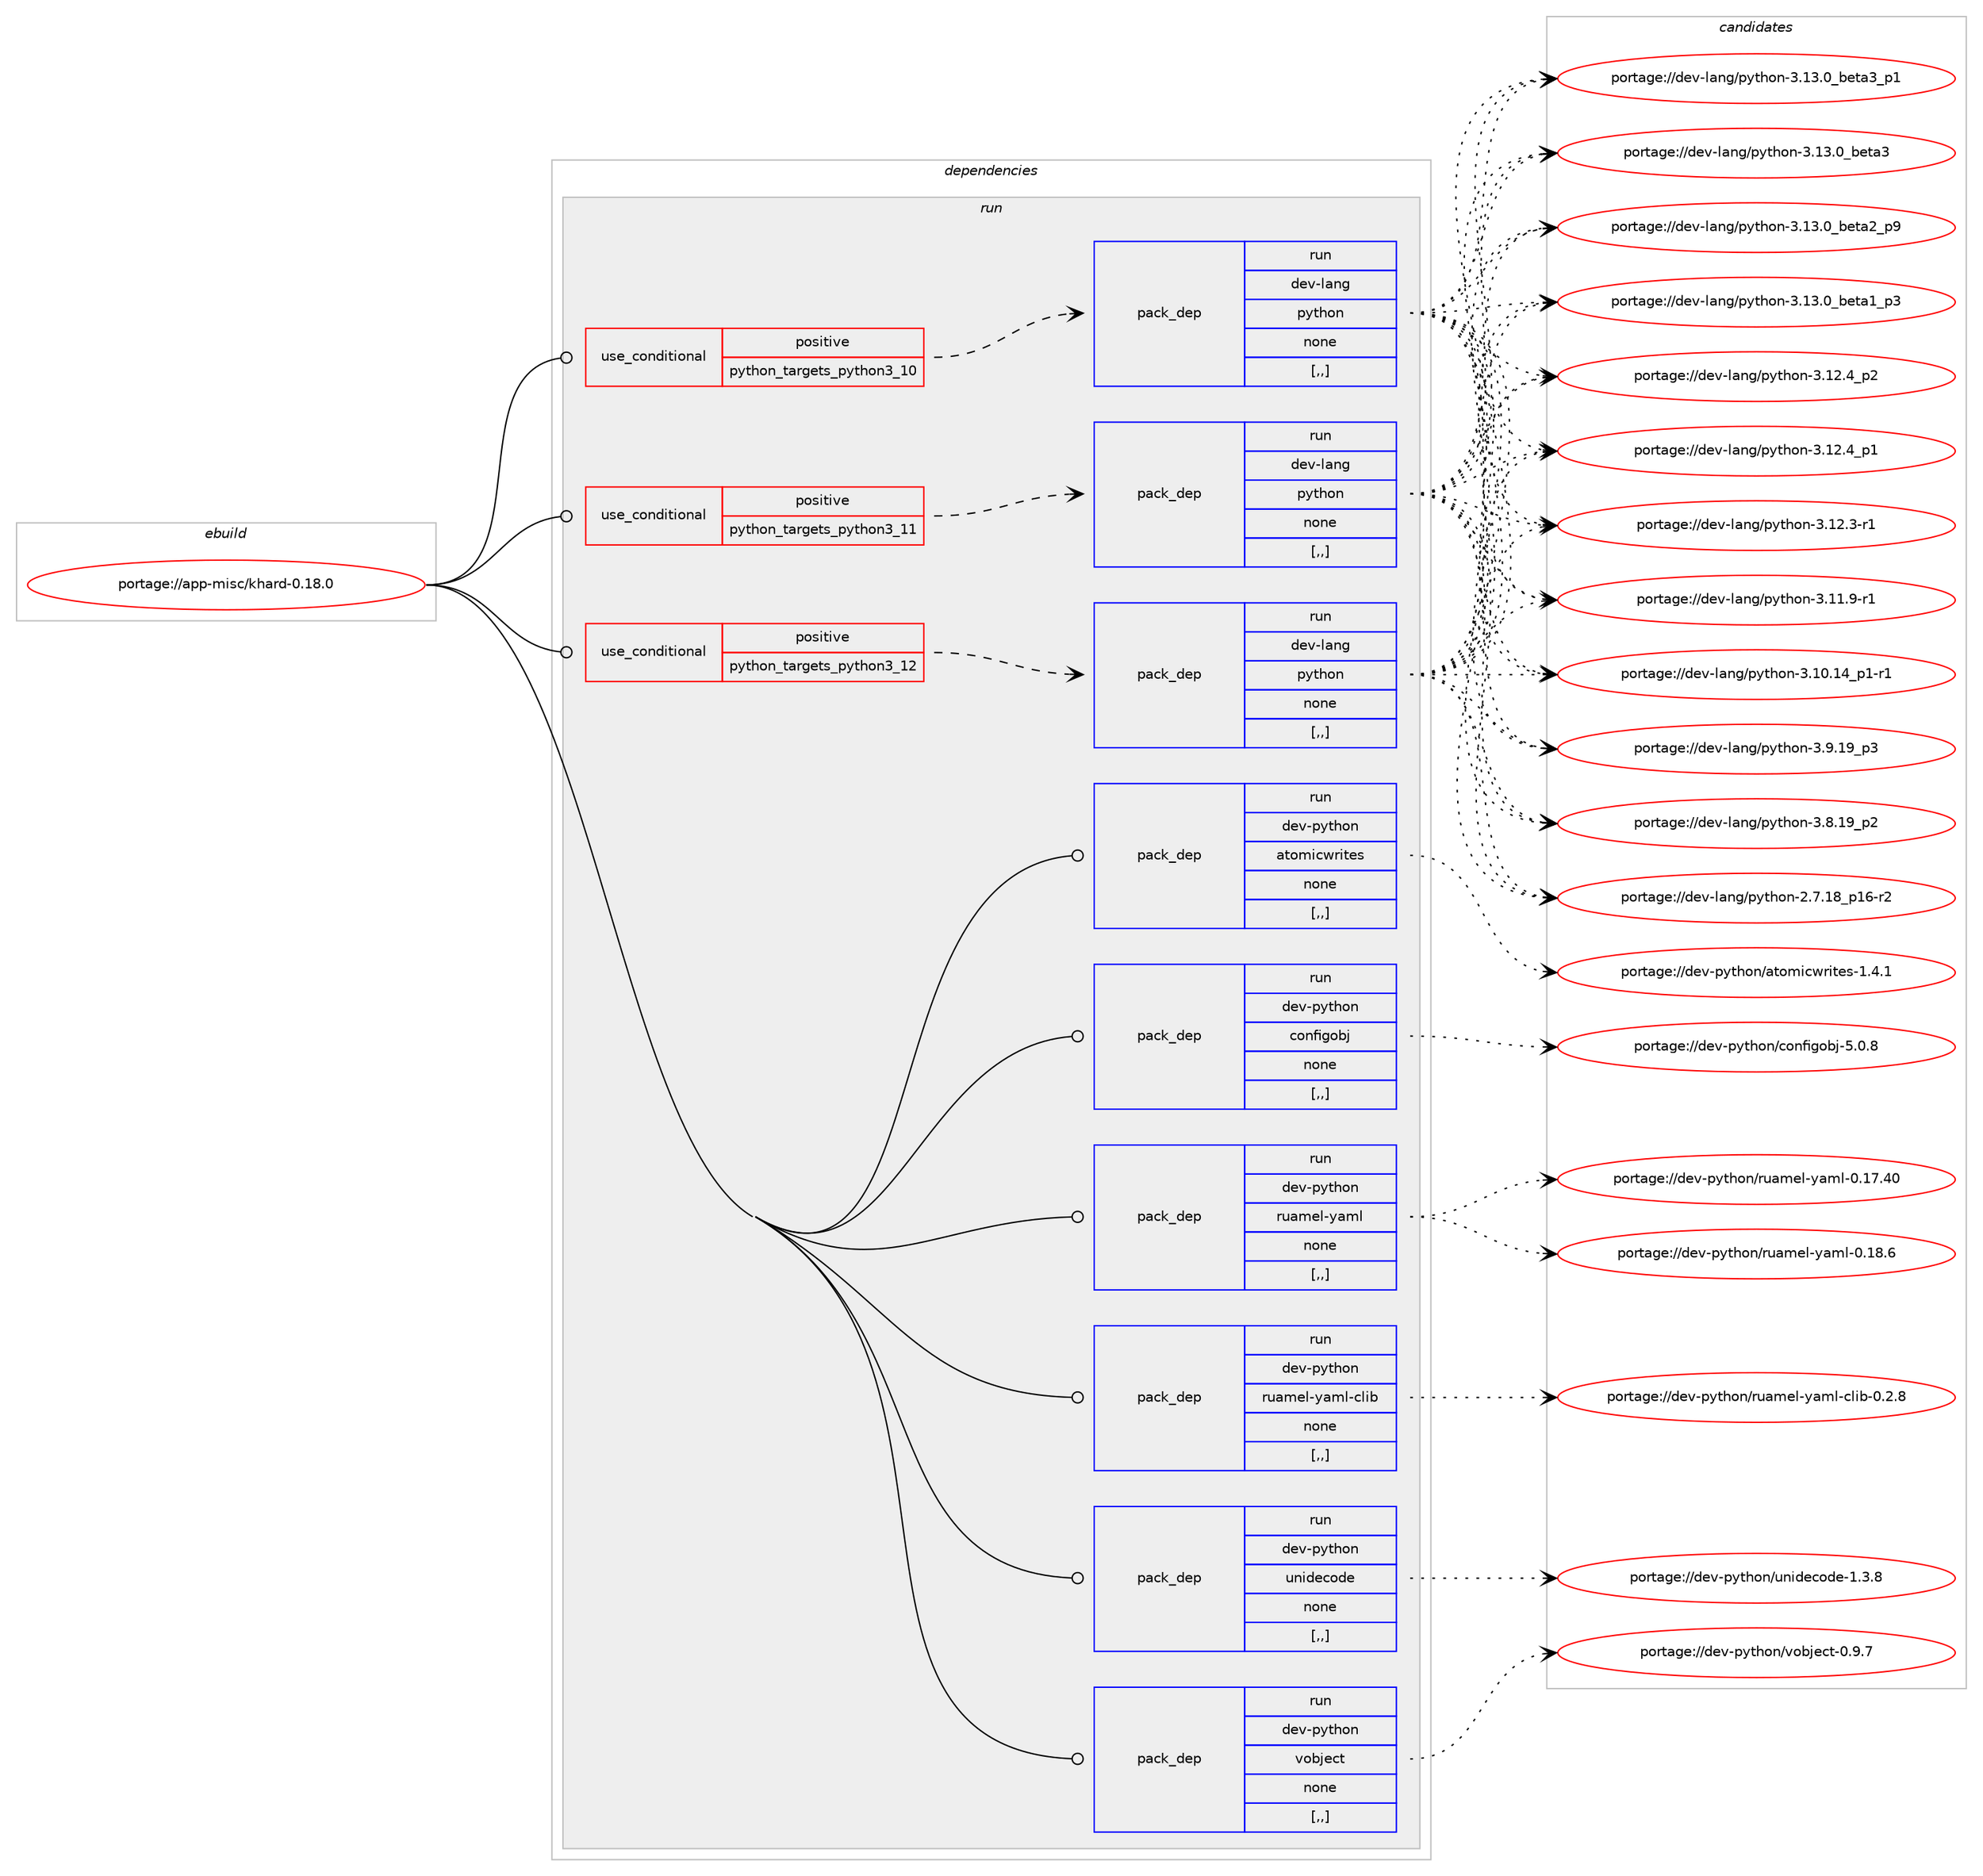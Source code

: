digraph prolog {

# *************
# Graph options
# *************

newrank=true;
concentrate=true;
compound=true;
graph [rankdir=LR,fontname=Helvetica,fontsize=10,ranksep=1.5];#, ranksep=2.5, nodesep=0.2];
edge  [arrowhead=vee];
node  [fontname=Helvetica,fontsize=10];

# **********
# The ebuild
# **********

subgraph cluster_leftcol {
color=gray;
rank=same;
label=<<i>ebuild</i>>;
id [label="portage://app-misc/khard-0.18.0", color=red, width=4, href="../app-misc/khard-0.18.0.svg"];
}

# ****************
# The dependencies
# ****************

subgraph cluster_midcol {
color=gray;
label=<<i>dependencies</i>>;
subgraph cluster_compile {
fillcolor="#eeeeee";
style=filled;
label=<<i>compile</i>>;
}
subgraph cluster_compileandrun {
fillcolor="#eeeeee";
style=filled;
label=<<i>compile and run</i>>;
}
subgraph cluster_run {
fillcolor="#eeeeee";
style=filled;
label=<<i>run</i>>;
subgraph cond12023 {
dependency41541 [label=<<TABLE BORDER="0" CELLBORDER="1" CELLSPACING="0" CELLPADDING="4"><TR><TD ROWSPAN="3" CELLPADDING="10">use_conditional</TD></TR><TR><TD>positive</TD></TR><TR><TD>python_targets_python3_10</TD></TR></TABLE>>, shape=none, color=red];
subgraph pack29134 {
dependency41542 [label=<<TABLE BORDER="0" CELLBORDER="1" CELLSPACING="0" CELLPADDING="4" WIDTH="220"><TR><TD ROWSPAN="6" CELLPADDING="30">pack_dep</TD></TR><TR><TD WIDTH="110">run</TD></TR><TR><TD>dev-lang</TD></TR><TR><TD>python</TD></TR><TR><TD>none</TD></TR><TR><TD>[,,]</TD></TR></TABLE>>, shape=none, color=blue];
}
dependency41541:e -> dependency41542:w [weight=20,style="dashed",arrowhead="vee"];
}
id:e -> dependency41541:w [weight=20,style="solid",arrowhead="odot"];
subgraph cond12024 {
dependency41543 [label=<<TABLE BORDER="0" CELLBORDER="1" CELLSPACING="0" CELLPADDING="4"><TR><TD ROWSPAN="3" CELLPADDING="10">use_conditional</TD></TR><TR><TD>positive</TD></TR><TR><TD>python_targets_python3_11</TD></TR></TABLE>>, shape=none, color=red];
subgraph pack29135 {
dependency41544 [label=<<TABLE BORDER="0" CELLBORDER="1" CELLSPACING="0" CELLPADDING="4" WIDTH="220"><TR><TD ROWSPAN="6" CELLPADDING="30">pack_dep</TD></TR><TR><TD WIDTH="110">run</TD></TR><TR><TD>dev-lang</TD></TR><TR><TD>python</TD></TR><TR><TD>none</TD></TR><TR><TD>[,,]</TD></TR></TABLE>>, shape=none, color=blue];
}
dependency41543:e -> dependency41544:w [weight=20,style="dashed",arrowhead="vee"];
}
id:e -> dependency41543:w [weight=20,style="solid",arrowhead="odot"];
subgraph cond12025 {
dependency41545 [label=<<TABLE BORDER="0" CELLBORDER="1" CELLSPACING="0" CELLPADDING="4"><TR><TD ROWSPAN="3" CELLPADDING="10">use_conditional</TD></TR><TR><TD>positive</TD></TR><TR><TD>python_targets_python3_12</TD></TR></TABLE>>, shape=none, color=red];
subgraph pack29136 {
dependency41546 [label=<<TABLE BORDER="0" CELLBORDER="1" CELLSPACING="0" CELLPADDING="4" WIDTH="220"><TR><TD ROWSPAN="6" CELLPADDING="30">pack_dep</TD></TR><TR><TD WIDTH="110">run</TD></TR><TR><TD>dev-lang</TD></TR><TR><TD>python</TD></TR><TR><TD>none</TD></TR><TR><TD>[,,]</TD></TR></TABLE>>, shape=none, color=blue];
}
dependency41545:e -> dependency41546:w [weight=20,style="dashed",arrowhead="vee"];
}
id:e -> dependency41545:w [weight=20,style="solid",arrowhead="odot"];
subgraph pack29137 {
dependency41547 [label=<<TABLE BORDER="0" CELLBORDER="1" CELLSPACING="0" CELLPADDING="4" WIDTH="220"><TR><TD ROWSPAN="6" CELLPADDING="30">pack_dep</TD></TR><TR><TD WIDTH="110">run</TD></TR><TR><TD>dev-python</TD></TR><TR><TD>atomicwrites</TD></TR><TR><TD>none</TD></TR><TR><TD>[,,]</TD></TR></TABLE>>, shape=none, color=blue];
}
id:e -> dependency41547:w [weight=20,style="solid",arrowhead="odot"];
subgraph pack29138 {
dependency41548 [label=<<TABLE BORDER="0" CELLBORDER="1" CELLSPACING="0" CELLPADDING="4" WIDTH="220"><TR><TD ROWSPAN="6" CELLPADDING="30">pack_dep</TD></TR><TR><TD WIDTH="110">run</TD></TR><TR><TD>dev-python</TD></TR><TR><TD>configobj</TD></TR><TR><TD>none</TD></TR><TR><TD>[,,]</TD></TR></TABLE>>, shape=none, color=blue];
}
id:e -> dependency41548:w [weight=20,style="solid",arrowhead="odot"];
subgraph pack29139 {
dependency41549 [label=<<TABLE BORDER="0" CELLBORDER="1" CELLSPACING="0" CELLPADDING="4" WIDTH="220"><TR><TD ROWSPAN="6" CELLPADDING="30">pack_dep</TD></TR><TR><TD WIDTH="110">run</TD></TR><TR><TD>dev-python</TD></TR><TR><TD>ruamel-yaml</TD></TR><TR><TD>none</TD></TR><TR><TD>[,,]</TD></TR></TABLE>>, shape=none, color=blue];
}
id:e -> dependency41549:w [weight=20,style="solid",arrowhead="odot"];
subgraph pack29140 {
dependency41550 [label=<<TABLE BORDER="0" CELLBORDER="1" CELLSPACING="0" CELLPADDING="4" WIDTH="220"><TR><TD ROWSPAN="6" CELLPADDING="30">pack_dep</TD></TR><TR><TD WIDTH="110">run</TD></TR><TR><TD>dev-python</TD></TR><TR><TD>ruamel-yaml-clib</TD></TR><TR><TD>none</TD></TR><TR><TD>[,,]</TD></TR></TABLE>>, shape=none, color=blue];
}
id:e -> dependency41550:w [weight=20,style="solid",arrowhead="odot"];
subgraph pack29141 {
dependency41551 [label=<<TABLE BORDER="0" CELLBORDER="1" CELLSPACING="0" CELLPADDING="4" WIDTH="220"><TR><TD ROWSPAN="6" CELLPADDING="30">pack_dep</TD></TR><TR><TD WIDTH="110">run</TD></TR><TR><TD>dev-python</TD></TR><TR><TD>unidecode</TD></TR><TR><TD>none</TD></TR><TR><TD>[,,]</TD></TR></TABLE>>, shape=none, color=blue];
}
id:e -> dependency41551:w [weight=20,style="solid",arrowhead="odot"];
subgraph pack29142 {
dependency41552 [label=<<TABLE BORDER="0" CELLBORDER="1" CELLSPACING="0" CELLPADDING="4" WIDTH="220"><TR><TD ROWSPAN="6" CELLPADDING="30">pack_dep</TD></TR><TR><TD WIDTH="110">run</TD></TR><TR><TD>dev-python</TD></TR><TR><TD>vobject</TD></TR><TR><TD>none</TD></TR><TR><TD>[,,]</TD></TR></TABLE>>, shape=none, color=blue];
}
id:e -> dependency41552:w [weight=20,style="solid",arrowhead="odot"];
}
}

# **************
# The candidates
# **************

subgraph cluster_choices {
rank=same;
color=gray;
label=<<i>candidates</i>>;

subgraph choice29134 {
color=black;
nodesep=1;
choice10010111845108971101034711212111610411111045514649514648959810111697519511249 [label="portage://dev-lang/python-3.13.0_beta3_p1", color=red, width=4,href="../dev-lang/python-3.13.0_beta3_p1.svg"];
choice1001011184510897110103471121211161041111104551464951464895981011169751 [label="portage://dev-lang/python-3.13.0_beta3", color=red, width=4,href="../dev-lang/python-3.13.0_beta3.svg"];
choice10010111845108971101034711212111610411111045514649514648959810111697509511257 [label="portage://dev-lang/python-3.13.0_beta2_p9", color=red, width=4,href="../dev-lang/python-3.13.0_beta2_p9.svg"];
choice10010111845108971101034711212111610411111045514649514648959810111697499511251 [label="portage://dev-lang/python-3.13.0_beta1_p3", color=red, width=4,href="../dev-lang/python-3.13.0_beta1_p3.svg"];
choice100101118451089711010347112121116104111110455146495046529511250 [label="portage://dev-lang/python-3.12.4_p2", color=red, width=4,href="../dev-lang/python-3.12.4_p2.svg"];
choice100101118451089711010347112121116104111110455146495046529511249 [label="portage://dev-lang/python-3.12.4_p1", color=red, width=4,href="../dev-lang/python-3.12.4_p1.svg"];
choice100101118451089711010347112121116104111110455146495046514511449 [label="portage://dev-lang/python-3.12.3-r1", color=red, width=4,href="../dev-lang/python-3.12.3-r1.svg"];
choice100101118451089711010347112121116104111110455146494946574511449 [label="portage://dev-lang/python-3.11.9-r1", color=red, width=4,href="../dev-lang/python-3.11.9-r1.svg"];
choice100101118451089711010347112121116104111110455146494846495295112494511449 [label="portage://dev-lang/python-3.10.14_p1-r1", color=red, width=4,href="../dev-lang/python-3.10.14_p1-r1.svg"];
choice100101118451089711010347112121116104111110455146574649579511251 [label="portage://dev-lang/python-3.9.19_p3", color=red, width=4,href="../dev-lang/python-3.9.19_p3.svg"];
choice100101118451089711010347112121116104111110455146564649579511250 [label="portage://dev-lang/python-3.8.19_p2", color=red, width=4,href="../dev-lang/python-3.8.19_p2.svg"];
choice100101118451089711010347112121116104111110455046554649569511249544511450 [label="portage://dev-lang/python-2.7.18_p16-r2", color=red, width=4,href="../dev-lang/python-2.7.18_p16-r2.svg"];
dependency41542:e -> choice10010111845108971101034711212111610411111045514649514648959810111697519511249:w [style=dotted,weight="100"];
dependency41542:e -> choice1001011184510897110103471121211161041111104551464951464895981011169751:w [style=dotted,weight="100"];
dependency41542:e -> choice10010111845108971101034711212111610411111045514649514648959810111697509511257:w [style=dotted,weight="100"];
dependency41542:e -> choice10010111845108971101034711212111610411111045514649514648959810111697499511251:w [style=dotted,weight="100"];
dependency41542:e -> choice100101118451089711010347112121116104111110455146495046529511250:w [style=dotted,weight="100"];
dependency41542:e -> choice100101118451089711010347112121116104111110455146495046529511249:w [style=dotted,weight="100"];
dependency41542:e -> choice100101118451089711010347112121116104111110455146495046514511449:w [style=dotted,weight="100"];
dependency41542:e -> choice100101118451089711010347112121116104111110455146494946574511449:w [style=dotted,weight="100"];
dependency41542:e -> choice100101118451089711010347112121116104111110455146494846495295112494511449:w [style=dotted,weight="100"];
dependency41542:e -> choice100101118451089711010347112121116104111110455146574649579511251:w [style=dotted,weight="100"];
dependency41542:e -> choice100101118451089711010347112121116104111110455146564649579511250:w [style=dotted,weight="100"];
dependency41542:e -> choice100101118451089711010347112121116104111110455046554649569511249544511450:w [style=dotted,weight="100"];
}
subgraph choice29135 {
color=black;
nodesep=1;
choice10010111845108971101034711212111610411111045514649514648959810111697519511249 [label="portage://dev-lang/python-3.13.0_beta3_p1", color=red, width=4,href="../dev-lang/python-3.13.0_beta3_p1.svg"];
choice1001011184510897110103471121211161041111104551464951464895981011169751 [label="portage://dev-lang/python-3.13.0_beta3", color=red, width=4,href="../dev-lang/python-3.13.0_beta3.svg"];
choice10010111845108971101034711212111610411111045514649514648959810111697509511257 [label="portage://dev-lang/python-3.13.0_beta2_p9", color=red, width=4,href="../dev-lang/python-3.13.0_beta2_p9.svg"];
choice10010111845108971101034711212111610411111045514649514648959810111697499511251 [label="portage://dev-lang/python-3.13.0_beta1_p3", color=red, width=4,href="../dev-lang/python-3.13.0_beta1_p3.svg"];
choice100101118451089711010347112121116104111110455146495046529511250 [label="portage://dev-lang/python-3.12.4_p2", color=red, width=4,href="../dev-lang/python-3.12.4_p2.svg"];
choice100101118451089711010347112121116104111110455146495046529511249 [label="portage://dev-lang/python-3.12.4_p1", color=red, width=4,href="../dev-lang/python-3.12.4_p1.svg"];
choice100101118451089711010347112121116104111110455146495046514511449 [label="portage://dev-lang/python-3.12.3-r1", color=red, width=4,href="../dev-lang/python-3.12.3-r1.svg"];
choice100101118451089711010347112121116104111110455146494946574511449 [label="portage://dev-lang/python-3.11.9-r1", color=red, width=4,href="../dev-lang/python-3.11.9-r1.svg"];
choice100101118451089711010347112121116104111110455146494846495295112494511449 [label="portage://dev-lang/python-3.10.14_p1-r1", color=red, width=4,href="../dev-lang/python-3.10.14_p1-r1.svg"];
choice100101118451089711010347112121116104111110455146574649579511251 [label="portage://dev-lang/python-3.9.19_p3", color=red, width=4,href="../dev-lang/python-3.9.19_p3.svg"];
choice100101118451089711010347112121116104111110455146564649579511250 [label="portage://dev-lang/python-3.8.19_p2", color=red, width=4,href="../dev-lang/python-3.8.19_p2.svg"];
choice100101118451089711010347112121116104111110455046554649569511249544511450 [label="portage://dev-lang/python-2.7.18_p16-r2", color=red, width=4,href="../dev-lang/python-2.7.18_p16-r2.svg"];
dependency41544:e -> choice10010111845108971101034711212111610411111045514649514648959810111697519511249:w [style=dotted,weight="100"];
dependency41544:e -> choice1001011184510897110103471121211161041111104551464951464895981011169751:w [style=dotted,weight="100"];
dependency41544:e -> choice10010111845108971101034711212111610411111045514649514648959810111697509511257:w [style=dotted,weight="100"];
dependency41544:e -> choice10010111845108971101034711212111610411111045514649514648959810111697499511251:w [style=dotted,weight="100"];
dependency41544:e -> choice100101118451089711010347112121116104111110455146495046529511250:w [style=dotted,weight="100"];
dependency41544:e -> choice100101118451089711010347112121116104111110455146495046529511249:w [style=dotted,weight="100"];
dependency41544:e -> choice100101118451089711010347112121116104111110455146495046514511449:w [style=dotted,weight="100"];
dependency41544:e -> choice100101118451089711010347112121116104111110455146494946574511449:w [style=dotted,weight="100"];
dependency41544:e -> choice100101118451089711010347112121116104111110455146494846495295112494511449:w [style=dotted,weight="100"];
dependency41544:e -> choice100101118451089711010347112121116104111110455146574649579511251:w [style=dotted,weight="100"];
dependency41544:e -> choice100101118451089711010347112121116104111110455146564649579511250:w [style=dotted,weight="100"];
dependency41544:e -> choice100101118451089711010347112121116104111110455046554649569511249544511450:w [style=dotted,weight="100"];
}
subgraph choice29136 {
color=black;
nodesep=1;
choice10010111845108971101034711212111610411111045514649514648959810111697519511249 [label="portage://dev-lang/python-3.13.0_beta3_p1", color=red, width=4,href="../dev-lang/python-3.13.0_beta3_p1.svg"];
choice1001011184510897110103471121211161041111104551464951464895981011169751 [label="portage://dev-lang/python-3.13.0_beta3", color=red, width=4,href="../dev-lang/python-3.13.0_beta3.svg"];
choice10010111845108971101034711212111610411111045514649514648959810111697509511257 [label="portage://dev-lang/python-3.13.0_beta2_p9", color=red, width=4,href="../dev-lang/python-3.13.0_beta2_p9.svg"];
choice10010111845108971101034711212111610411111045514649514648959810111697499511251 [label="portage://dev-lang/python-3.13.0_beta1_p3", color=red, width=4,href="../dev-lang/python-3.13.0_beta1_p3.svg"];
choice100101118451089711010347112121116104111110455146495046529511250 [label="portage://dev-lang/python-3.12.4_p2", color=red, width=4,href="../dev-lang/python-3.12.4_p2.svg"];
choice100101118451089711010347112121116104111110455146495046529511249 [label="portage://dev-lang/python-3.12.4_p1", color=red, width=4,href="../dev-lang/python-3.12.4_p1.svg"];
choice100101118451089711010347112121116104111110455146495046514511449 [label="portage://dev-lang/python-3.12.3-r1", color=red, width=4,href="../dev-lang/python-3.12.3-r1.svg"];
choice100101118451089711010347112121116104111110455146494946574511449 [label="portage://dev-lang/python-3.11.9-r1", color=red, width=4,href="../dev-lang/python-3.11.9-r1.svg"];
choice100101118451089711010347112121116104111110455146494846495295112494511449 [label="portage://dev-lang/python-3.10.14_p1-r1", color=red, width=4,href="../dev-lang/python-3.10.14_p1-r1.svg"];
choice100101118451089711010347112121116104111110455146574649579511251 [label="portage://dev-lang/python-3.9.19_p3", color=red, width=4,href="../dev-lang/python-3.9.19_p3.svg"];
choice100101118451089711010347112121116104111110455146564649579511250 [label="portage://dev-lang/python-3.8.19_p2", color=red, width=4,href="../dev-lang/python-3.8.19_p2.svg"];
choice100101118451089711010347112121116104111110455046554649569511249544511450 [label="portage://dev-lang/python-2.7.18_p16-r2", color=red, width=4,href="../dev-lang/python-2.7.18_p16-r2.svg"];
dependency41546:e -> choice10010111845108971101034711212111610411111045514649514648959810111697519511249:w [style=dotted,weight="100"];
dependency41546:e -> choice1001011184510897110103471121211161041111104551464951464895981011169751:w [style=dotted,weight="100"];
dependency41546:e -> choice10010111845108971101034711212111610411111045514649514648959810111697509511257:w [style=dotted,weight="100"];
dependency41546:e -> choice10010111845108971101034711212111610411111045514649514648959810111697499511251:w [style=dotted,weight="100"];
dependency41546:e -> choice100101118451089711010347112121116104111110455146495046529511250:w [style=dotted,weight="100"];
dependency41546:e -> choice100101118451089711010347112121116104111110455146495046529511249:w [style=dotted,weight="100"];
dependency41546:e -> choice100101118451089711010347112121116104111110455146495046514511449:w [style=dotted,weight="100"];
dependency41546:e -> choice100101118451089711010347112121116104111110455146494946574511449:w [style=dotted,weight="100"];
dependency41546:e -> choice100101118451089711010347112121116104111110455146494846495295112494511449:w [style=dotted,weight="100"];
dependency41546:e -> choice100101118451089711010347112121116104111110455146574649579511251:w [style=dotted,weight="100"];
dependency41546:e -> choice100101118451089711010347112121116104111110455146564649579511250:w [style=dotted,weight="100"];
dependency41546:e -> choice100101118451089711010347112121116104111110455046554649569511249544511450:w [style=dotted,weight="100"];
}
subgraph choice29137 {
color=black;
nodesep=1;
choice10010111845112121116104111110479711611110910599119114105116101115454946524649 [label="portage://dev-python/atomicwrites-1.4.1", color=red, width=4,href="../dev-python/atomicwrites-1.4.1.svg"];
dependency41547:e -> choice10010111845112121116104111110479711611110910599119114105116101115454946524649:w [style=dotted,weight="100"];
}
subgraph choice29138 {
color=black;
nodesep=1;
choice10010111845112121116104111110479911111010210510311198106455346484656 [label="portage://dev-python/configobj-5.0.8", color=red, width=4,href="../dev-python/configobj-5.0.8.svg"];
dependency41548:e -> choice10010111845112121116104111110479911111010210510311198106455346484656:w [style=dotted,weight="100"];
}
subgraph choice29139 {
color=black;
nodesep=1;
choice100101118451121211161041111104711411797109101108451219710910845484649564654 [label="portage://dev-python/ruamel-yaml-0.18.6", color=red, width=4,href="../dev-python/ruamel-yaml-0.18.6.svg"];
choice10010111845112121116104111110471141179710910110845121971091084548464955465248 [label="portage://dev-python/ruamel-yaml-0.17.40", color=red, width=4,href="../dev-python/ruamel-yaml-0.17.40.svg"];
dependency41549:e -> choice100101118451121211161041111104711411797109101108451219710910845484649564654:w [style=dotted,weight="100"];
dependency41549:e -> choice10010111845112121116104111110471141179710910110845121971091084548464955465248:w [style=dotted,weight="100"];
}
subgraph choice29140 {
color=black;
nodesep=1;
choice1001011184511212111610411111047114117971091011084512197109108459910810598454846504656 [label="portage://dev-python/ruamel-yaml-clib-0.2.8", color=red, width=4,href="../dev-python/ruamel-yaml-clib-0.2.8.svg"];
dependency41550:e -> choice1001011184511212111610411111047114117971091011084512197109108459910810598454846504656:w [style=dotted,weight="100"];
}
subgraph choice29141 {
color=black;
nodesep=1;
choice100101118451121211161041111104711711010510010199111100101454946514656 [label="portage://dev-python/unidecode-1.3.8", color=red, width=4,href="../dev-python/unidecode-1.3.8.svg"];
dependency41551:e -> choice100101118451121211161041111104711711010510010199111100101454946514656:w [style=dotted,weight="100"];
}
subgraph choice29142 {
color=black;
nodesep=1;
choice10010111845112121116104111110471181119810610199116454846574655 [label="portage://dev-python/vobject-0.9.7", color=red, width=4,href="../dev-python/vobject-0.9.7.svg"];
dependency41552:e -> choice10010111845112121116104111110471181119810610199116454846574655:w [style=dotted,weight="100"];
}
}

}

